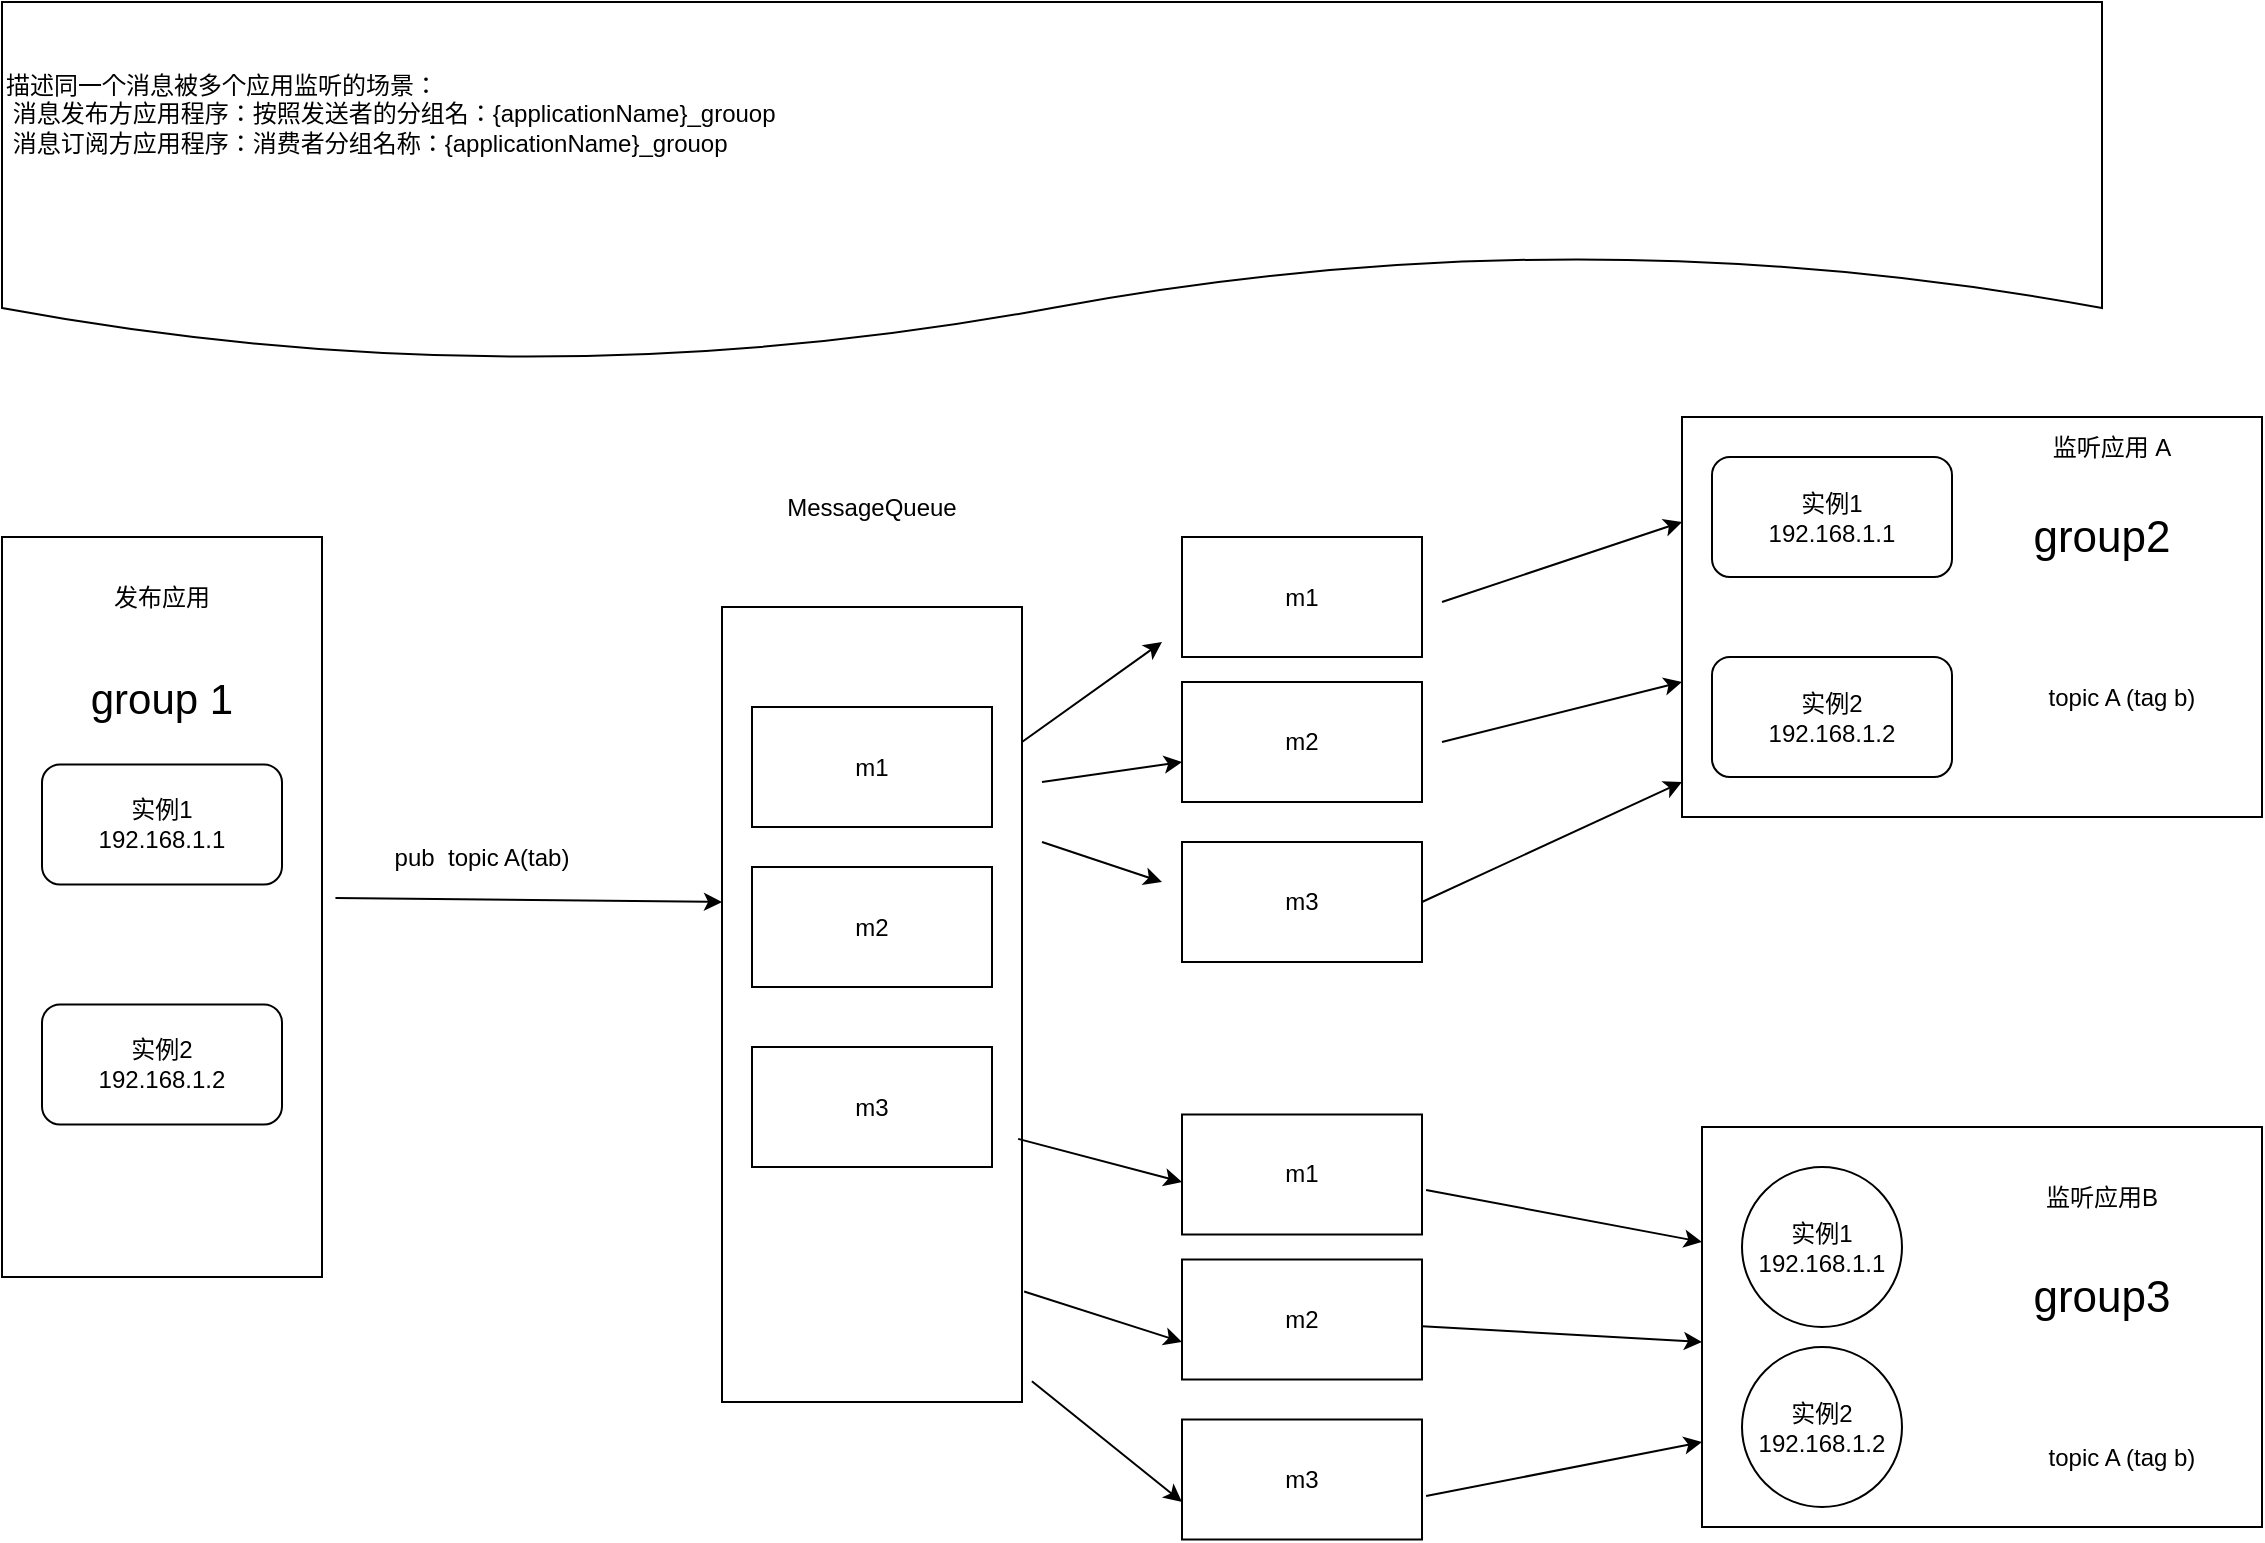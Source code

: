 <mxfile version="21.6.3" type="github">
  <diagram name="第 1 页" id="qnVdmV9HIySB8onQInbw">
    <mxGraphModel dx="2261" dy="764" grid="1" gridSize="10" guides="1" tooltips="1" connect="1" arrows="1" fold="1" page="1" pageScale="1" pageWidth="827" pageHeight="1169" math="0" shadow="0">
      <root>
        <mxCell id="0" />
        <mxCell id="1" parent="0" />
        <mxCell id="Y89Ig2oS1trRoRL-e6D0-5" value="" style="rounded=0;whiteSpace=wrap;html=1;" vertex="1" parent="1">
          <mxGeometry x="-90" y="277.5" width="160" height="370" as="geometry" />
        </mxCell>
        <mxCell id="Y89Ig2oS1trRoRL-e6D0-4" value="" style="rounded=0;whiteSpace=wrap;html=1;" vertex="1" parent="1">
          <mxGeometry x="270" y="312.5" width="150" height="397.5" as="geometry" />
        </mxCell>
        <mxCell id="Y89Ig2oS1trRoRL-e6D0-6" value="m1" style="rounded=0;whiteSpace=wrap;html=1;" vertex="1" parent="1">
          <mxGeometry x="285" y="362.5" width="120" height="60" as="geometry" />
        </mxCell>
        <mxCell id="Y89Ig2oS1trRoRL-e6D0-7" value="m2" style="rounded=0;whiteSpace=wrap;html=1;" vertex="1" parent="1">
          <mxGeometry x="285" y="442.5" width="120" height="60" as="geometry" />
        </mxCell>
        <mxCell id="Y89Ig2oS1trRoRL-e6D0-8" value="m3" style="rounded=0;whiteSpace=wrap;html=1;" vertex="1" parent="1">
          <mxGeometry x="285" y="532.5" width="120" height="60" as="geometry" />
        </mxCell>
        <mxCell id="Y89Ig2oS1trRoRL-e6D0-9" value="发布应用" style="text;html=1;strokeColor=none;fillColor=none;align=center;verticalAlign=middle;whiteSpace=wrap;rounded=0;" vertex="1" parent="1">
          <mxGeometry x="-40" y="292.5" width="60" height="30" as="geometry" />
        </mxCell>
        <mxCell id="Y89Ig2oS1trRoRL-e6D0-10" value="&amp;nbsp; &amp;nbsp;" style="rounded=0;whiteSpace=wrap;html=1;" vertex="1" parent="1">
          <mxGeometry x="750" y="217.5" width="290" height="200" as="geometry" />
        </mxCell>
        <mxCell id="Y89Ig2oS1trRoRL-e6D0-14" value="监听应用 A" style="text;html=1;strokeColor=none;fillColor=none;align=center;verticalAlign=middle;whiteSpace=wrap;rounded=0;" vertex="1" parent="1">
          <mxGeometry x="920" y="217.5" width="90" height="30" as="geometry" />
        </mxCell>
        <mxCell id="Y89Ig2oS1trRoRL-e6D0-15" value="" style="rounded=0;whiteSpace=wrap;html=1;" vertex="1" parent="1">
          <mxGeometry x="760" y="572.5" width="280" height="200" as="geometry" />
        </mxCell>
        <mxCell id="Y89Ig2oS1trRoRL-e6D0-16" value="实例1&lt;br&gt;192.168.1.1" style="ellipse;whiteSpace=wrap;html=1;aspect=fixed;" vertex="1" parent="1">
          <mxGeometry x="780" y="592.5" width="80" height="80" as="geometry" />
        </mxCell>
        <mxCell id="Y89Ig2oS1trRoRL-e6D0-17" value="实例2&lt;br&gt;192.168.1.2" style="ellipse;whiteSpace=wrap;html=1;aspect=fixed;" vertex="1" parent="1">
          <mxGeometry x="780" y="682.5" width="80" height="80" as="geometry" />
        </mxCell>
        <mxCell id="Y89Ig2oS1trRoRL-e6D0-18" value="监听应用B" style="text;html=1;strokeColor=none;fillColor=none;align=center;verticalAlign=middle;whiteSpace=wrap;rounded=0;" vertex="1" parent="1">
          <mxGeometry x="930" y="592.5" width="60" height="30" as="geometry" />
        </mxCell>
        <mxCell id="Y89Ig2oS1trRoRL-e6D0-20" value="实例1&lt;br style=&quot;border-color: var(--border-color);&quot;&gt;192.168.1.1" style="rounded=1;whiteSpace=wrap;html=1;" vertex="1" parent="1">
          <mxGeometry x="765" y="237.5" width="120" height="60" as="geometry" />
        </mxCell>
        <mxCell id="Y89Ig2oS1trRoRL-e6D0-21" value="实例2&lt;br style=&quot;border-color: var(--border-color);&quot;&gt;192.168.1.2" style="rounded=1;whiteSpace=wrap;html=1;" vertex="1" parent="1">
          <mxGeometry x="765" y="337.5" width="120" height="60" as="geometry" />
        </mxCell>
        <mxCell id="Y89Ig2oS1trRoRL-e6D0-22" value="&lt;font style=&quot;font-size: 22px;&quot;&gt;group2&lt;/font&gt;" style="text;html=1;strokeColor=none;fillColor=none;align=center;verticalAlign=middle;whiteSpace=wrap;rounded=0;" vertex="1" parent="1">
          <mxGeometry x="910" y="247.5" width="100" height="60" as="geometry" />
        </mxCell>
        <mxCell id="Y89Ig2oS1trRoRL-e6D0-25" value="topic A (tag b)" style="text;html=1;strokeColor=none;fillColor=none;align=center;verticalAlign=middle;whiteSpace=wrap;rounded=0;" vertex="1" parent="1">
          <mxGeometry x="910" y="342.5" width="120" height="30" as="geometry" />
        </mxCell>
        <mxCell id="Y89Ig2oS1trRoRL-e6D0-26" value="&lt;font style=&quot;font-size: 22px;&quot;&gt;group3&lt;/font&gt;" style="text;html=1;strokeColor=none;fillColor=none;align=center;verticalAlign=middle;whiteSpace=wrap;rounded=0;" vertex="1" parent="1">
          <mxGeometry x="910" y="627.5" width="100" height="60" as="geometry" />
        </mxCell>
        <mxCell id="Y89Ig2oS1trRoRL-e6D0-27" value="topic A (tag b)" style="text;html=1;strokeColor=none;fillColor=none;align=center;verticalAlign=middle;whiteSpace=wrap;rounded=0;" vertex="1" parent="1">
          <mxGeometry x="910" y="722.5" width="120" height="30" as="geometry" />
        </mxCell>
        <mxCell id="Y89Ig2oS1trRoRL-e6D0-29" value="m1" style="rounded=0;whiteSpace=wrap;html=1;" vertex="1" parent="1">
          <mxGeometry x="500" y="277.5" width="120" height="60" as="geometry" />
        </mxCell>
        <mxCell id="Y89Ig2oS1trRoRL-e6D0-30" value="m2" style="rounded=0;whiteSpace=wrap;html=1;" vertex="1" parent="1">
          <mxGeometry x="500" y="350" width="120" height="60" as="geometry" />
        </mxCell>
        <mxCell id="Y89Ig2oS1trRoRL-e6D0-31" value="m3" style="rounded=0;whiteSpace=wrap;html=1;" vertex="1" parent="1">
          <mxGeometry x="500" y="430" width="120" height="60" as="geometry" />
        </mxCell>
        <mxCell id="Y89Ig2oS1trRoRL-e6D0-32" value="m1" style="rounded=0;whiteSpace=wrap;html=1;" vertex="1" parent="1">
          <mxGeometry x="500" y="566.25" width="120" height="60" as="geometry" />
        </mxCell>
        <mxCell id="Y89Ig2oS1trRoRL-e6D0-33" value="m2" style="rounded=0;whiteSpace=wrap;html=1;" vertex="1" parent="1">
          <mxGeometry x="500" y="638.75" width="120" height="60" as="geometry" />
        </mxCell>
        <mxCell id="Y89Ig2oS1trRoRL-e6D0-34" value="m3" style="rounded=0;whiteSpace=wrap;html=1;" vertex="1" parent="1">
          <mxGeometry x="500" y="718.75" width="120" height="60" as="geometry" />
        </mxCell>
        <mxCell id="Y89Ig2oS1trRoRL-e6D0-35" value="" style="endArrow=classic;html=1;rounded=0;" edge="1" parent="1">
          <mxGeometry width="50" height="50" relative="1" as="geometry">
            <mxPoint x="420" y="380" as="sourcePoint" />
            <mxPoint x="490" y="330" as="targetPoint" />
          </mxGeometry>
        </mxCell>
        <mxCell id="Y89Ig2oS1trRoRL-e6D0-36" value="" style="endArrow=classic;html=1;rounded=0;" edge="1" parent="1">
          <mxGeometry width="50" height="50" relative="1" as="geometry">
            <mxPoint x="430" y="400" as="sourcePoint" />
            <mxPoint x="500" y="390" as="targetPoint" />
          </mxGeometry>
        </mxCell>
        <mxCell id="Y89Ig2oS1trRoRL-e6D0-37" value="" style="endArrow=classic;html=1;rounded=0;" edge="1" parent="1">
          <mxGeometry width="50" height="50" relative="1" as="geometry">
            <mxPoint x="430" y="430" as="sourcePoint" />
            <mxPoint x="490" y="450" as="targetPoint" />
          </mxGeometry>
        </mxCell>
        <mxCell id="Y89Ig2oS1trRoRL-e6D0-38" value="" style="endArrow=classic;html=1;rounded=0;" edge="1" parent="1">
          <mxGeometry width="50" height="50" relative="1" as="geometry">
            <mxPoint x="630" y="310" as="sourcePoint" />
            <mxPoint x="750" y="270" as="targetPoint" />
          </mxGeometry>
        </mxCell>
        <mxCell id="Y89Ig2oS1trRoRL-e6D0-39" value="" style="endArrow=classic;html=1;rounded=0;" edge="1" parent="1">
          <mxGeometry width="50" height="50" relative="1" as="geometry">
            <mxPoint x="630" y="380" as="sourcePoint" />
            <mxPoint x="750" y="350" as="targetPoint" />
          </mxGeometry>
        </mxCell>
        <mxCell id="Y89Ig2oS1trRoRL-e6D0-40" value="" style="endArrow=classic;html=1;rounded=0;exitX=1;exitY=0.5;exitDx=0;exitDy=0;" edge="1" parent="1" source="Y89Ig2oS1trRoRL-e6D0-31">
          <mxGeometry width="50" height="50" relative="1" as="geometry">
            <mxPoint x="700" y="450" as="sourcePoint" />
            <mxPoint x="750" y="400" as="targetPoint" />
          </mxGeometry>
        </mxCell>
        <mxCell id="Y89Ig2oS1trRoRL-e6D0-41" value="" style="endArrow=classic;html=1;rounded=0;exitX=0.987;exitY=0.669;exitDx=0;exitDy=0;exitPerimeter=0;" edge="1" parent="1" source="Y89Ig2oS1trRoRL-e6D0-4">
          <mxGeometry width="50" height="50" relative="1" as="geometry">
            <mxPoint x="450" y="650" as="sourcePoint" />
            <mxPoint x="500" y="600" as="targetPoint" />
          </mxGeometry>
        </mxCell>
        <mxCell id="Y89Ig2oS1trRoRL-e6D0-42" value="" style="endArrow=classic;html=1;rounded=0;exitX=1.007;exitY=0.861;exitDx=0;exitDy=0;exitPerimeter=0;" edge="1" parent="1" source="Y89Ig2oS1trRoRL-e6D0-4">
          <mxGeometry width="50" height="50" relative="1" as="geometry">
            <mxPoint x="450" y="730" as="sourcePoint" />
            <mxPoint x="500" y="680" as="targetPoint" />
          </mxGeometry>
        </mxCell>
        <mxCell id="Y89Ig2oS1trRoRL-e6D0-43" value="" style="endArrow=classic;html=1;rounded=0;exitX=1.033;exitY=0.974;exitDx=0;exitDy=0;exitPerimeter=0;" edge="1" parent="1" source="Y89Ig2oS1trRoRL-e6D0-4">
          <mxGeometry width="50" height="50" relative="1" as="geometry">
            <mxPoint x="450" y="810" as="sourcePoint" />
            <mxPoint x="500" y="760" as="targetPoint" />
          </mxGeometry>
        </mxCell>
        <mxCell id="Y89Ig2oS1trRoRL-e6D0-44" value="" style="endArrow=classic;html=1;rounded=0;exitX=1.017;exitY=0.629;exitDx=0;exitDy=0;exitPerimeter=0;" edge="1" parent="1" source="Y89Ig2oS1trRoRL-e6D0-32">
          <mxGeometry width="50" height="50" relative="1" as="geometry">
            <mxPoint x="710" y="680" as="sourcePoint" />
            <mxPoint x="760" y="630" as="targetPoint" />
          </mxGeometry>
        </mxCell>
        <mxCell id="Y89Ig2oS1trRoRL-e6D0-45" value="" style="endArrow=classic;html=1;rounded=0;" edge="1" parent="1" source="Y89Ig2oS1trRoRL-e6D0-33">
          <mxGeometry width="50" height="50" relative="1" as="geometry">
            <mxPoint x="640" y="690" as="sourcePoint" />
            <mxPoint x="760" y="680" as="targetPoint" />
          </mxGeometry>
        </mxCell>
        <mxCell id="Y89Ig2oS1trRoRL-e6D0-46" value="" style="endArrow=classic;html=1;rounded=0;exitX=1.017;exitY=0.638;exitDx=0;exitDy=0;exitPerimeter=0;" edge="1" parent="1" source="Y89Ig2oS1trRoRL-e6D0-34">
          <mxGeometry width="50" height="50" relative="1" as="geometry">
            <mxPoint x="710" y="780" as="sourcePoint" />
            <mxPoint x="760" y="730" as="targetPoint" />
          </mxGeometry>
        </mxCell>
        <mxCell id="Y89Ig2oS1trRoRL-e6D0-47" value="" style="endArrow=classic;html=1;rounded=0;exitX=1.042;exitY=0.488;exitDx=0;exitDy=0;exitPerimeter=0;" edge="1" parent="1" source="Y89Ig2oS1trRoRL-e6D0-5">
          <mxGeometry width="50" height="50" relative="1" as="geometry">
            <mxPoint x="220" y="510" as="sourcePoint" />
            <mxPoint x="270" y="460" as="targetPoint" />
          </mxGeometry>
        </mxCell>
        <mxCell id="Y89Ig2oS1trRoRL-e6D0-49" value="MessageQueue" style="text;html=1;strokeColor=none;fillColor=none;align=center;verticalAlign=middle;whiteSpace=wrap;rounded=0;" vertex="1" parent="1">
          <mxGeometry x="265" y="247.5" width="160" height="30" as="geometry" />
        </mxCell>
        <mxCell id="Y89Ig2oS1trRoRL-e6D0-50" value="&lt;font style=&quot;font-size: 21px;&quot;&gt;group 1&lt;/font&gt;" style="text;html=1;strokeColor=none;fillColor=none;align=center;verticalAlign=middle;whiteSpace=wrap;rounded=0;" vertex="1" parent="1">
          <mxGeometry x="-55" y="342.5" width="90" height="30" as="geometry" />
        </mxCell>
        <mxCell id="Y89Ig2oS1trRoRL-e6D0-51" value="实例1&lt;br style=&quot;border-color: var(--border-color);&quot;&gt;192.168.1.1" style="rounded=1;whiteSpace=wrap;html=1;" vertex="1" parent="1">
          <mxGeometry x="-70" y="391.25" width="120" height="60" as="geometry" />
        </mxCell>
        <mxCell id="Y89Ig2oS1trRoRL-e6D0-52" value="实例2&lt;br style=&quot;border-color: var(--border-color);&quot;&gt;192.168.1.2" style="rounded=1;whiteSpace=wrap;html=1;" vertex="1" parent="1">
          <mxGeometry x="-70" y="511.25" width="120" height="60" as="geometry" />
        </mxCell>
        <mxCell id="Y89Ig2oS1trRoRL-e6D0-53" value="pub&amp;nbsp; topic A(tab)" style="text;html=1;strokeColor=none;fillColor=none;align=center;verticalAlign=middle;whiteSpace=wrap;rounded=0;" vertex="1" parent="1">
          <mxGeometry x="100" y="423" width="100" height="30" as="geometry" />
        </mxCell>
        <mxCell id="Y89Ig2oS1trRoRL-e6D0-54" value="&lt;div style=&quot;text-align: justify;&quot;&gt;描述同一个消息被多个应用监听的场景：&lt;br&gt;&amp;nbsp;消息发布方应用程序：按照发送者的分组名：{applicationName}_grouop&lt;br&gt;&amp;nbsp;消息订阅方应用程序：消费者分组名称：{applicationName}_grouop&lt;span style=&quot;background-color: initial;&quot;&gt;&lt;br&gt;&amp;nbsp; &amp;nbsp; &amp;nbsp;&lt;/span&gt;&lt;/div&gt;" style="shape=document;whiteSpace=wrap;html=1;boundedLbl=1;align=left;" vertex="1" parent="1">
          <mxGeometry x="-90" y="10" width="1050" height="180" as="geometry" />
        </mxCell>
      </root>
    </mxGraphModel>
  </diagram>
</mxfile>
